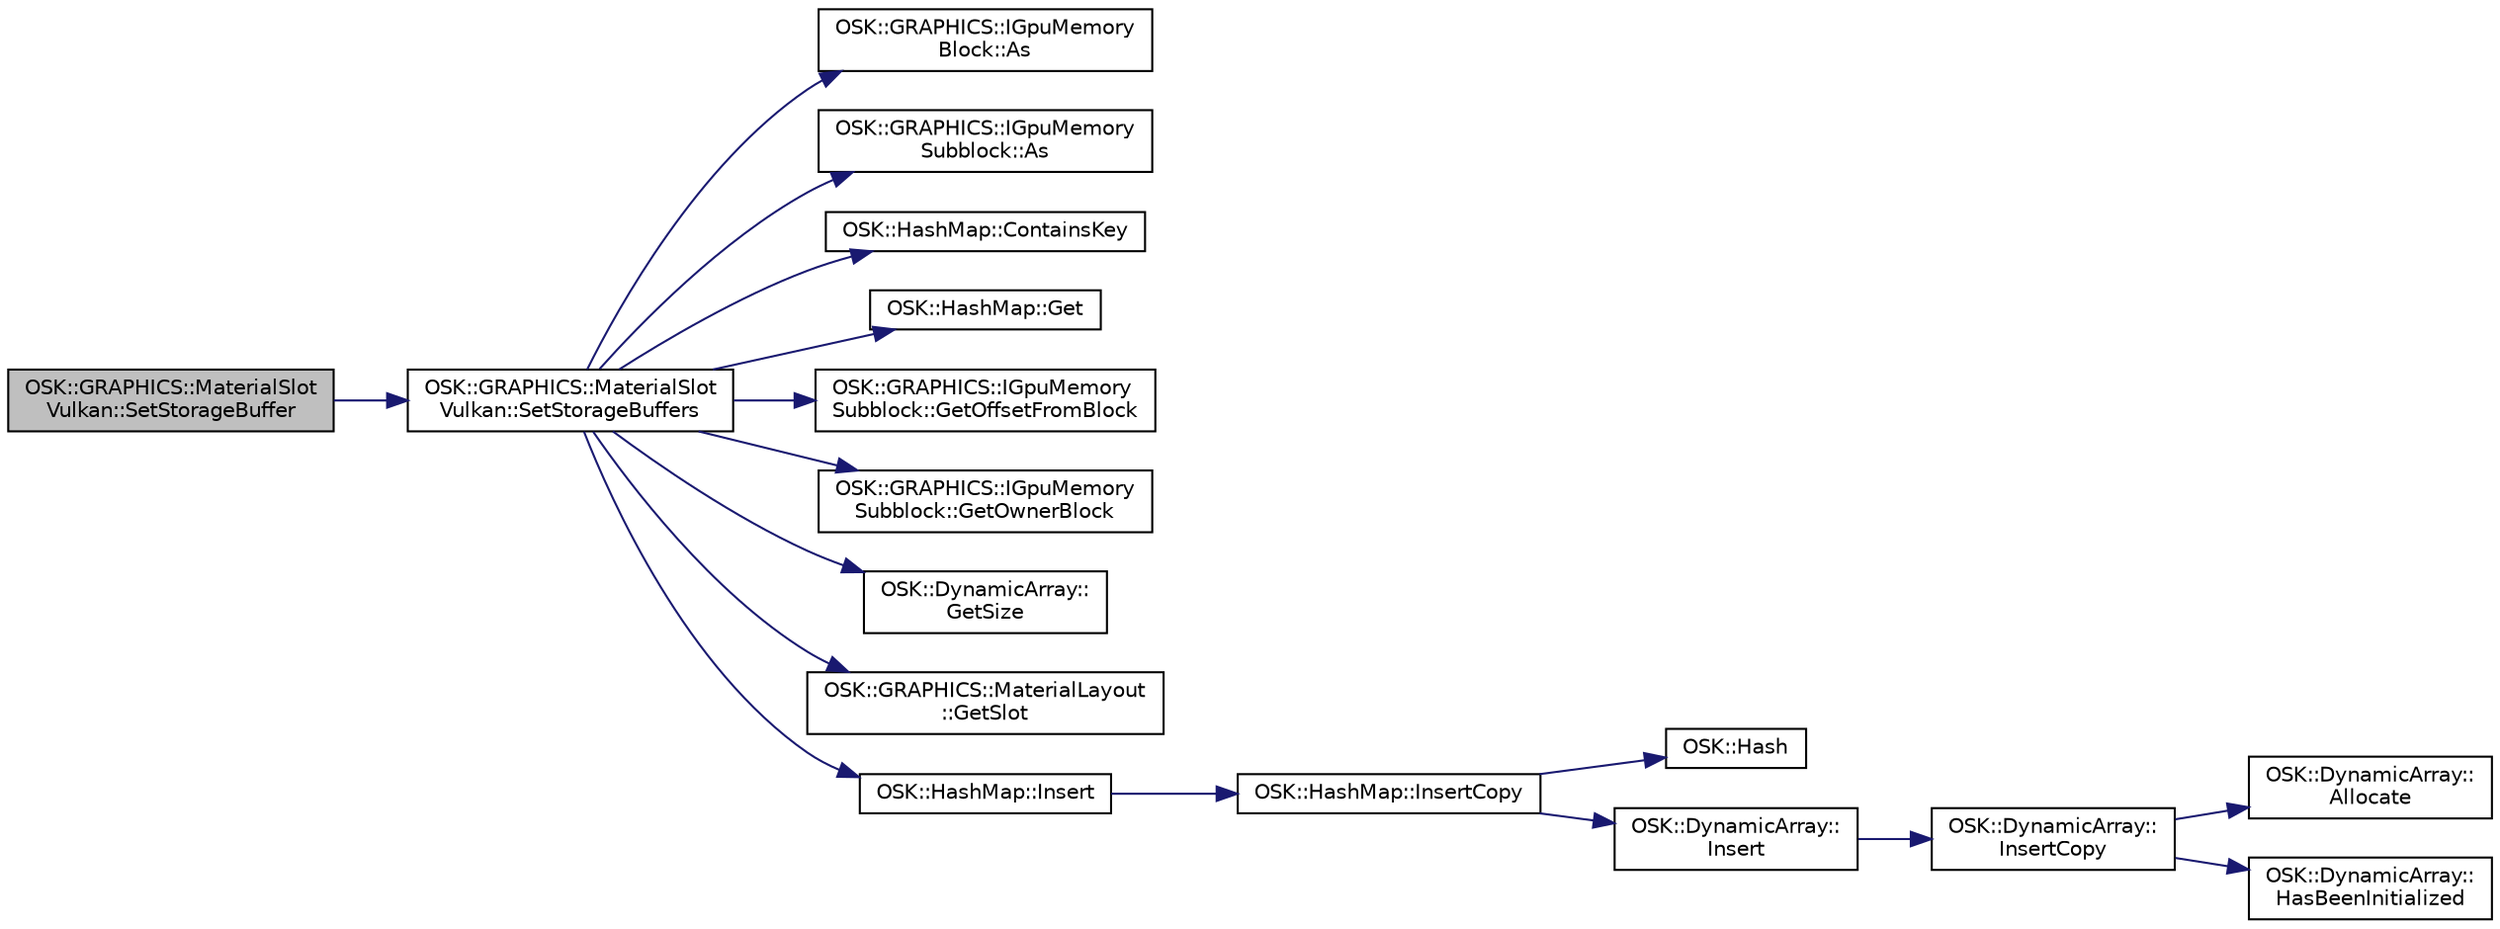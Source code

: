 digraph "OSK::GRAPHICS::MaterialSlotVulkan::SetStorageBuffer"
{
 // LATEX_PDF_SIZE
  edge [fontname="Helvetica",fontsize="10",labelfontname="Helvetica",labelfontsize="10"];
  node [fontname="Helvetica",fontsize="10",shape=record];
  rankdir="LR";
  Node1 [label="OSK::GRAPHICS::MaterialSlot\lVulkan::SetStorageBuffer",height=0.2,width=0.4,color="black", fillcolor="grey75", style="filled", fontcolor="black",tooltip="Establece el buffer que será usado como storage buffer asignado al binding con el nombre dado...."];
  Node1 -> Node2 [color="midnightblue",fontsize="10",style="solid",fontname="Helvetica"];
  Node2 [label="OSK::GRAPHICS::MaterialSlot\lVulkan::SetStorageBuffers",height=0.2,width=0.4,color="black", fillcolor="white", style="filled",URL="$class_o_s_k_1_1_g_r_a_p_h_i_c_s_1_1_material_slot_vulkan.html#aa31aa53881f2da91a1b1df04543ee5b3",tooltip="Establece el buffer que será usado como storage buffer asignado al binding con el nombre dado...."];
  Node2 -> Node3 [color="midnightblue",fontsize="10",style="solid",fontname="Helvetica"];
  Node3 [label="OSK::GRAPHICS::IGpuMemory\lBlock::As",height=0.2,width=0.4,color="black", fillcolor="white", style="filled",URL="$class_o_s_k_1_1_g_r_a_p_h_i_c_s_1_1_i_gpu_memory_block.html#a91118fa3b6e9b9bc8964bd4a71ab6233",tooltip=" "];
  Node2 -> Node4 [color="midnightblue",fontsize="10",style="solid",fontname="Helvetica"];
  Node4 [label="OSK::GRAPHICS::IGpuMemory\lSubblock::As",height=0.2,width=0.4,color="black", fillcolor="white", style="filled",URL="$class_o_s_k_1_1_g_r_a_p_h_i_c_s_1_1_i_gpu_memory_subblock.html#a184a8433d5967eea3dd00fd988d3dff2",tooltip=" "];
  Node2 -> Node5 [color="midnightblue",fontsize="10",style="solid",fontname="Helvetica"];
  Node5 [label="OSK::HashMap::ContainsKey",height=0.2,width=0.4,color="black", fillcolor="white", style="filled",URL="$class_o_s_k_1_1_hash_map.html#a63c8ed49b0b6dcccd30aee2c74c8e1df",tooltip="Comprueba si existe una apreja con el valor llave dado."];
  Node2 -> Node6 [color="midnightblue",fontsize="10",style="solid",fontname="Helvetica"];
  Node6 [label="OSK::HashMap::Get",height=0.2,width=0.4,color="black", fillcolor="white", style="filled",URL="$class_o_s_k_1_1_hash_map.html#a93a98e2495dab16229085c7109a27b30",tooltip="Devuelve el valor enlazado del valor llave dado."];
  Node2 -> Node7 [color="midnightblue",fontsize="10",style="solid",fontname="Helvetica"];
  Node7 [label="OSK::GRAPHICS::IGpuMemory\lSubblock::GetOffsetFromBlock",height=0.2,width=0.4,color="black", fillcolor="white", style="filled",URL="$class_o_s_k_1_1_g_r_a_p_h_i_c_s_1_1_i_gpu_memory_subblock.html#aaa35c7cacfe1d64bebe648bd0f34791c",tooltip=" "];
  Node2 -> Node8 [color="midnightblue",fontsize="10",style="solid",fontname="Helvetica"];
  Node8 [label="OSK::GRAPHICS::IGpuMemory\lSubblock::GetOwnerBlock",height=0.2,width=0.4,color="black", fillcolor="white", style="filled",URL="$class_o_s_k_1_1_g_r_a_p_h_i_c_s_1_1_i_gpu_memory_subblock.html#aa93fb9b1213377fa3e4187569872671e",tooltip=" "];
  Node2 -> Node9 [color="midnightblue",fontsize="10",style="solid",fontname="Helvetica"];
  Node9 [label="OSK::DynamicArray::\lGetSize",height=0.2,width=0.4,color="black", fillcolor="white", style="filled",URL="$class_o_s_k_1_1_dynamic_array.html#a94d0cbf0543d0c976de674d31b15df90",tooltip="Devuelve el número de elementos almacenados."];
  Node2 -> Node10 [color="midnightblue",fontsize="10",style="solid",fontname="Helvetica"];
  Node10 [label="OSK::GRAPHICS::MaterialLayout\l::GetSlot",height=0.2,width=0.4,color="black", fillcolor="white", style="filled",URL="$class_o_s_k_1_1_g_r_a_p_h_i_c_s_1_1_material_layout.html#a7a1845df7f0113a0285adfbea469df90",tooltip="Obtiene el slot con el nombre dado, si existe."];
  Node2 -> Node11 [color="midnightblue",fontsize="10",style="solid",fontname="Helvetica"];
  Node11 [label="OSK::HashMap::Insert",height=0.2,width=0.4,color="black", fillcolor="white", style="filled",URL="$class_o_s_k_1_1_hash_map.html#a9840da146cc95d82bc7c505334db32a4",tooltip="Inserta una nueva pareja."];
  Node11 -> Node12 [color="midnightblue",fontsize="10",style="solid",fontname="Helvetica"];
  Node12 [label="OSK::HashMap::InsertCopy",height=0.2,width=0.4,color="black", fillcolor="white", style="filled",URL="$class_o_s_k_1_1_hash_map.html#af771fb92432ce33ada3fa200b99bb180",tooltip="Inserta una nueva pareja."];
  Node12 -> Node13 [color="midnightblue",fontsize="10",style="solid",fontname="Helvetica"];
  Node13 [label="OSK::Hash",height=0.2,width=0.4,color="black", fillcolor="white", style="filled",URL="$namespace_o_s_k.html#a04b5e685357657e277fd7bc30efd93ba",tooltip=" "];
  Node12 -> Node14 [color="midnightblue",fontsize="10",style="solid",fontname="Helvetica"];
  Node14 [label="OSK::DynamicArray::\lInsert",height=0.2,width=0.4,color="black", fillcolor="white", style="filled",URL="$class_o_s_k_1_1_dynamic_array.html#a2c1e7bd2efbadf8b163f67c26921ba53",tooltip="Inserta un elemento al final del array."];
  Node14 -> Node15 [color="midnightblue",fontsize="10",style="solid",fontname="Helvetica"];
  Node15 [label="OSK::DynamicArray::\lInsertCopy",height=0.2,width=0.4,color="black", fillcolor="white", style="filled",URL="$class_o_s_k_1_1_dynamic_array.html#a037c4e2c0414718e5fc3cc608167a261",tooltip="Inserta una copia del elemento al final del array."];
  Node15 -> Node16 [color="midnightblue",fontsize="10",style="solid",fontname="Helvetica"];
  Node16 [label="OSK::DynamicArray::\lAllocate",height=0.2,width=0.4,color="black", fillcolor="white", style="filled",URL="$class_o_s_k_1_1_dynamic_array.html#acf322bf27bf4bfd581079500c67171a6",tooltip="Reserva espacio para 'size' elementos. Preserva los elementos anteriores."];
  Node15 -> Node17 [color="midnightblue",fontsize="10",style="solid",fontname="Helvetica"];
  Node17 [label="OSK::DynamicArray::\lHasBeenInitialized",height=0.2,width=0.4,color="black", fillcolor="white", style="filled",URL="$class_o_s_k_1_1_dynamic_array.html#a24b36038b685ea5f33b2b9b279035cef",tooltip="Devuelve true si el array se ha inicializado."];
}
